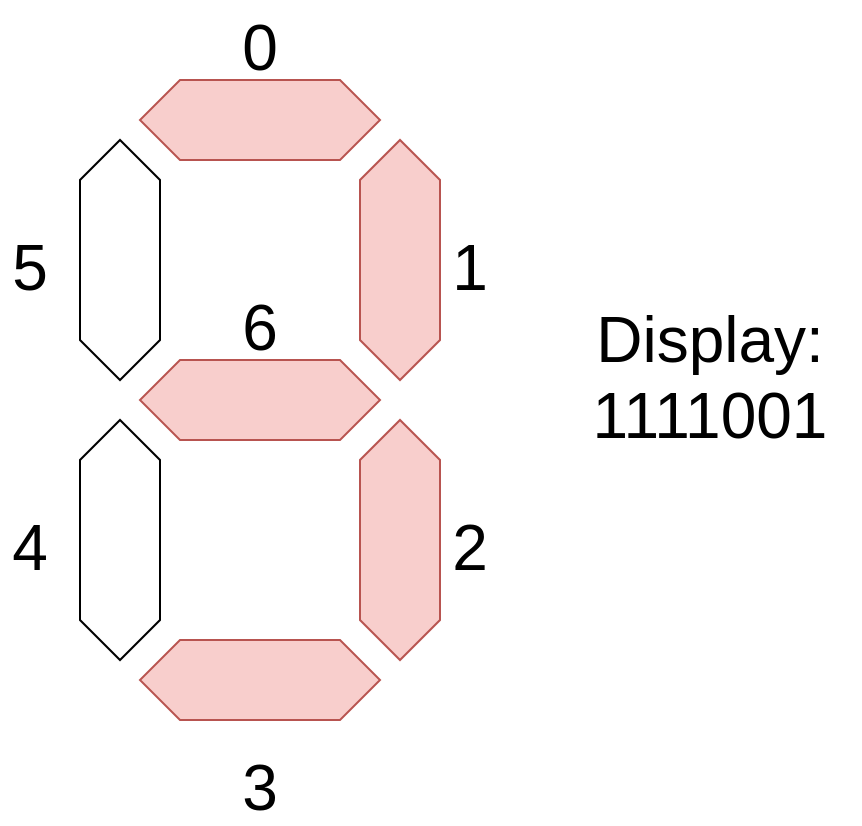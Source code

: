 <mxfile version="14.5.1" type="device"><diagram id="glNN26O-OTQcTiGYjBNP" name="Page-1"><mxGraphModel dx="652" dy="463" grid="1" gridSize="10" guides="1" tooltips="1" connect="1" arrows="1" fold="1" page="1" pageScale="1" pageWidth="850" pageHeight="1100" math="0" shadow="0"><root><mxCell id="0"/><mxCell id="1" parent="0"/><mxCell id="pJ25IFh14r40-L946rv--2" value="" style="shape=hexagon;perimeter=hexagonPerimeter2;fixedSize=1;fillColor=#f8cecc;strokeColor=#b85450;" parent="1" vertex="1"><mxGeometry x="280" y="110" width="120" height="40" as="geometry"/></mxCell><mxCell id="pJ25IFh14r40-L946rv--3" value="" style="shape=hexagon;perimeter=hexagonPerimeter2;fixedSize=1;fillColor=#f8cecc;strokeColor=#b85450;" parent="1" vertex="1"><mxGeometry x="280" y="390" width="120" height="40" as="geometry"/></mxCell><mxCell id="pJ25IFh14r40-L946rv--4" value="" style="shape=hexagon;perimeter=hexagonPerimeter2;fixedSize=1;fillColor=#f8cecc;strokeColor=#b85450;" parent="1" vertex="1"><mxGeometry x="280" y="250" width="120" height="40" as="geometry"/></mxCell><mxCell id="pJ25IFh14r40-L946rv--5" value="" style="shape=hexagon;perimeter=hexagonPerimeter2;fixedSize=1;rotation=-90;fillColor=#f8cecc;strokeColor=#b85450;" parent="1" vertex="1"><mxGeometry x="350" y="180" width="120" height="40" as="geometry"/></mxCell><mxCell id="pJ25IFh14r40-L946rv--7" value="" style="shape=hexagon;perimeter=hexagonPerimeter2;fixedSize=1;rotation=-90;fillColor=#f8cecc;strokeColor=#b85450;" parent="1" vertex="1"><mxGeometry x="350" y="320" width="120" height="40" as="geometry"/></mxCell><mxCell id="pJ25IFh14r40-L946rv--8" value="" style="shape=hexagon;perimeter=hexagonPerimeter2;fixedSize=1;rotation=-90;" parent="1" vertex="1"><mxGeometry x="210" y="180" width="120" height="40" as="geometry"/></mxCell><mxCell id="pJ25IFh14r40-L946rv--9" value="" style="shape=hexagon;perimeter=hexagonPerimeter2;fixedSize=1;rotation=-90;" parent="1" vertex="1"><mxGeometry x="210" y="320" width="120" height="40" as="geometry"/></mxCell><mxCell id="pJ25IFh14r40-L946rv--10" value="0" style="text;align=center;verticalAlign=middle;resizable=0;points=[];autosize=1;fontSize=32;" parent="1" vertex="1"><mxGeometry x="325" y="70" width="30" height="40" as="geometry"/></mxCell><mxCell id="pJ25IFh14r40-L946rv--11" value="1" style="text;align=center;verticalAlign=middle;resizable=0;points=[];autosize=1;fontSize=32;" parent="1" vertex="1"><mxGeometry x="430" y="180" width="30" height="40" as="geometry"/></mxCell><mxCell id="pJ25IFh14r40-L946rv--12" value="2" style="text;align=center;verticalAlign=middle;resizable=0;points=[];autosize=1;fontSize=32;" parent="1" vertex="1"><mxGeometry x="430" y="320" width="30" height="40" as="geometry"/></mxCell><mxCell id="pJ25IFh14r40-L946rv--13" value="3" style="text;align=center;verticalAlign=middle;resizable=0;points=[];autosize=1;fontSize=32;" parent="1" vertex="1"><mxGeometry x="325" y="440" width="30" height="40" as="geometry"/></mxCell><mxCell id="pJ25IFh14r40-L946rv--14" value="4" style="text;align=center;verticalAlign=middle;resizable=0;points=[];autosize=1;fontSize=32;" parent="1" vertex="1"><mxGeometry x="210" y="320" width="30" height="40" as="geometry"/></mxCell><mxCell id="pJ25IFh14r40-L946rv--15" value="5" style="text;align=center;verticalAlign=middle;resizable=0;points=[];autosize=1;fontSize=32;" parent="1" vertex="1"><mxGeometry x="210" y="180" width="30" height="40" as="geometry"/></mxCell><mxCell id="pJ25IFh14r40-L946rv--17" value="6" style="text;align=center;verticalAlign=middle;resizable=0;points=[];autosize=1;fontSize=32;" parent="1" vertex="1"><mxGeometry x="325" y="210" width="30" height="40" as="geometry"/></mxCell><mxCell id="pJ25IFh14r40-L946rv--18" value="Display:&#10;1111001" style="text;strokeColor=none;fillColor=none;align=center;verticalAlign=middle;rounded=0;fontSize=32;" parent="1" vertex="1"><mxGeometry x="490" y="190" width="150" height="130" as="geometry"/></mxCell></root></mxGraphModel></diagram></mxfile>